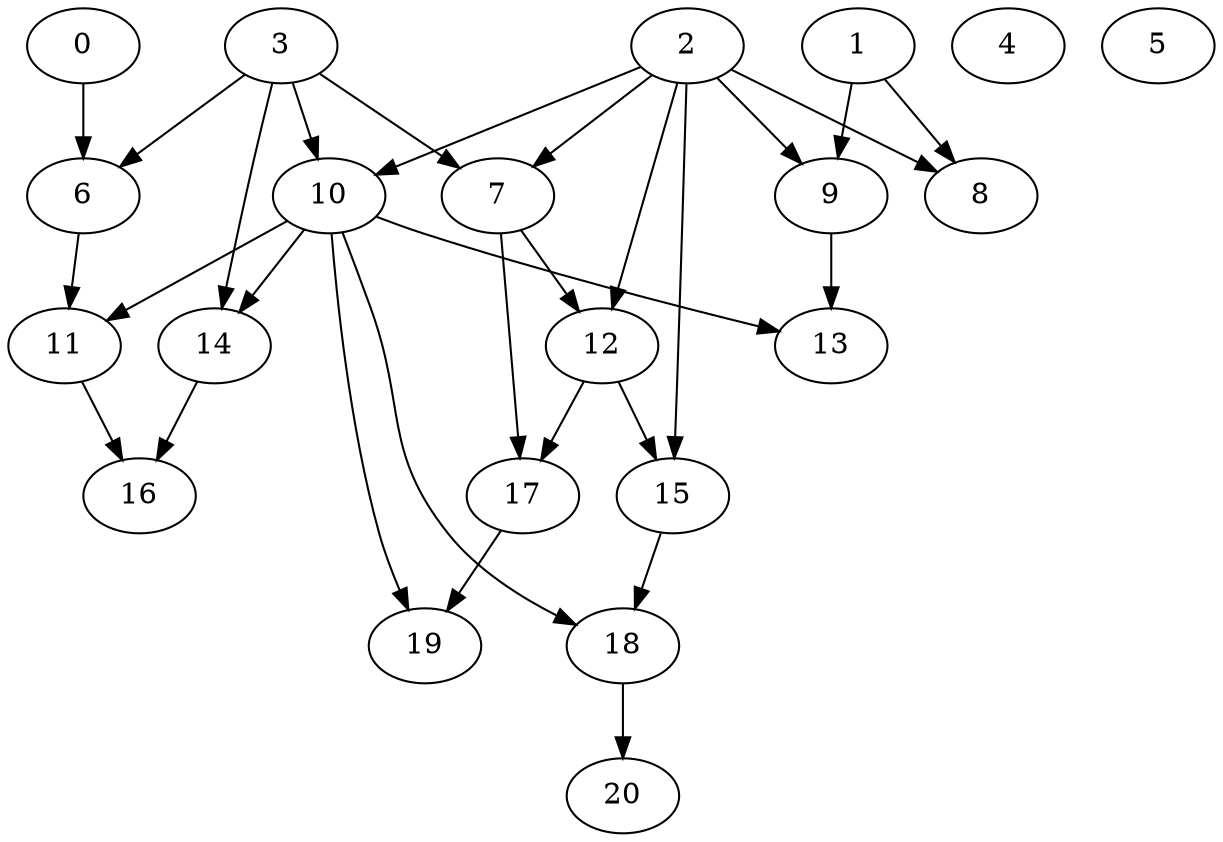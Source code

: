 strict digraph "" {
	0	[layer=1];
	6	[layer=2];
	0 -> 6;
	1	[layer=1];
	8	[layer=2];
	1 -> 8;
	9	[layer=2];
	1 -> 9;
	2	[layer=1];
	7	[layer=2];
	2 -> 7;
	2 -> 8;
	2 -> 9;
	10	[layer=2];
	2 -> 10;
	12	[layer=3];
	2 -> 12;
	15	[layer=4];
	2 -> 15;
	3	[layer=1];
	3 -> 6;
	3 -> 7;
	3 -> 10;
	14	[layer=3];
	3 -> 14;
	4	[layer=1];
	5	[layer=1];
	11	[layer=3];
	6 -> 11;
	7 -> 12;
	17	[layer=4];
	7 -> 17;
	13	[layer=3];
	9 -> 13;
	10 -> 11;
	10 -> 13;
	10 -> 14;
	18	[layer=5];
	10 -> 18;
	19	[layer=5];
	10 -> 19;
	16	[layer=4];
	11 -> 16;
	12 -> 15;
	12 -> 17;
	14 -> 16;
	15 -> 18;
	17 -> 19;
	20	[layer=6];
	18 -> 20;
}
